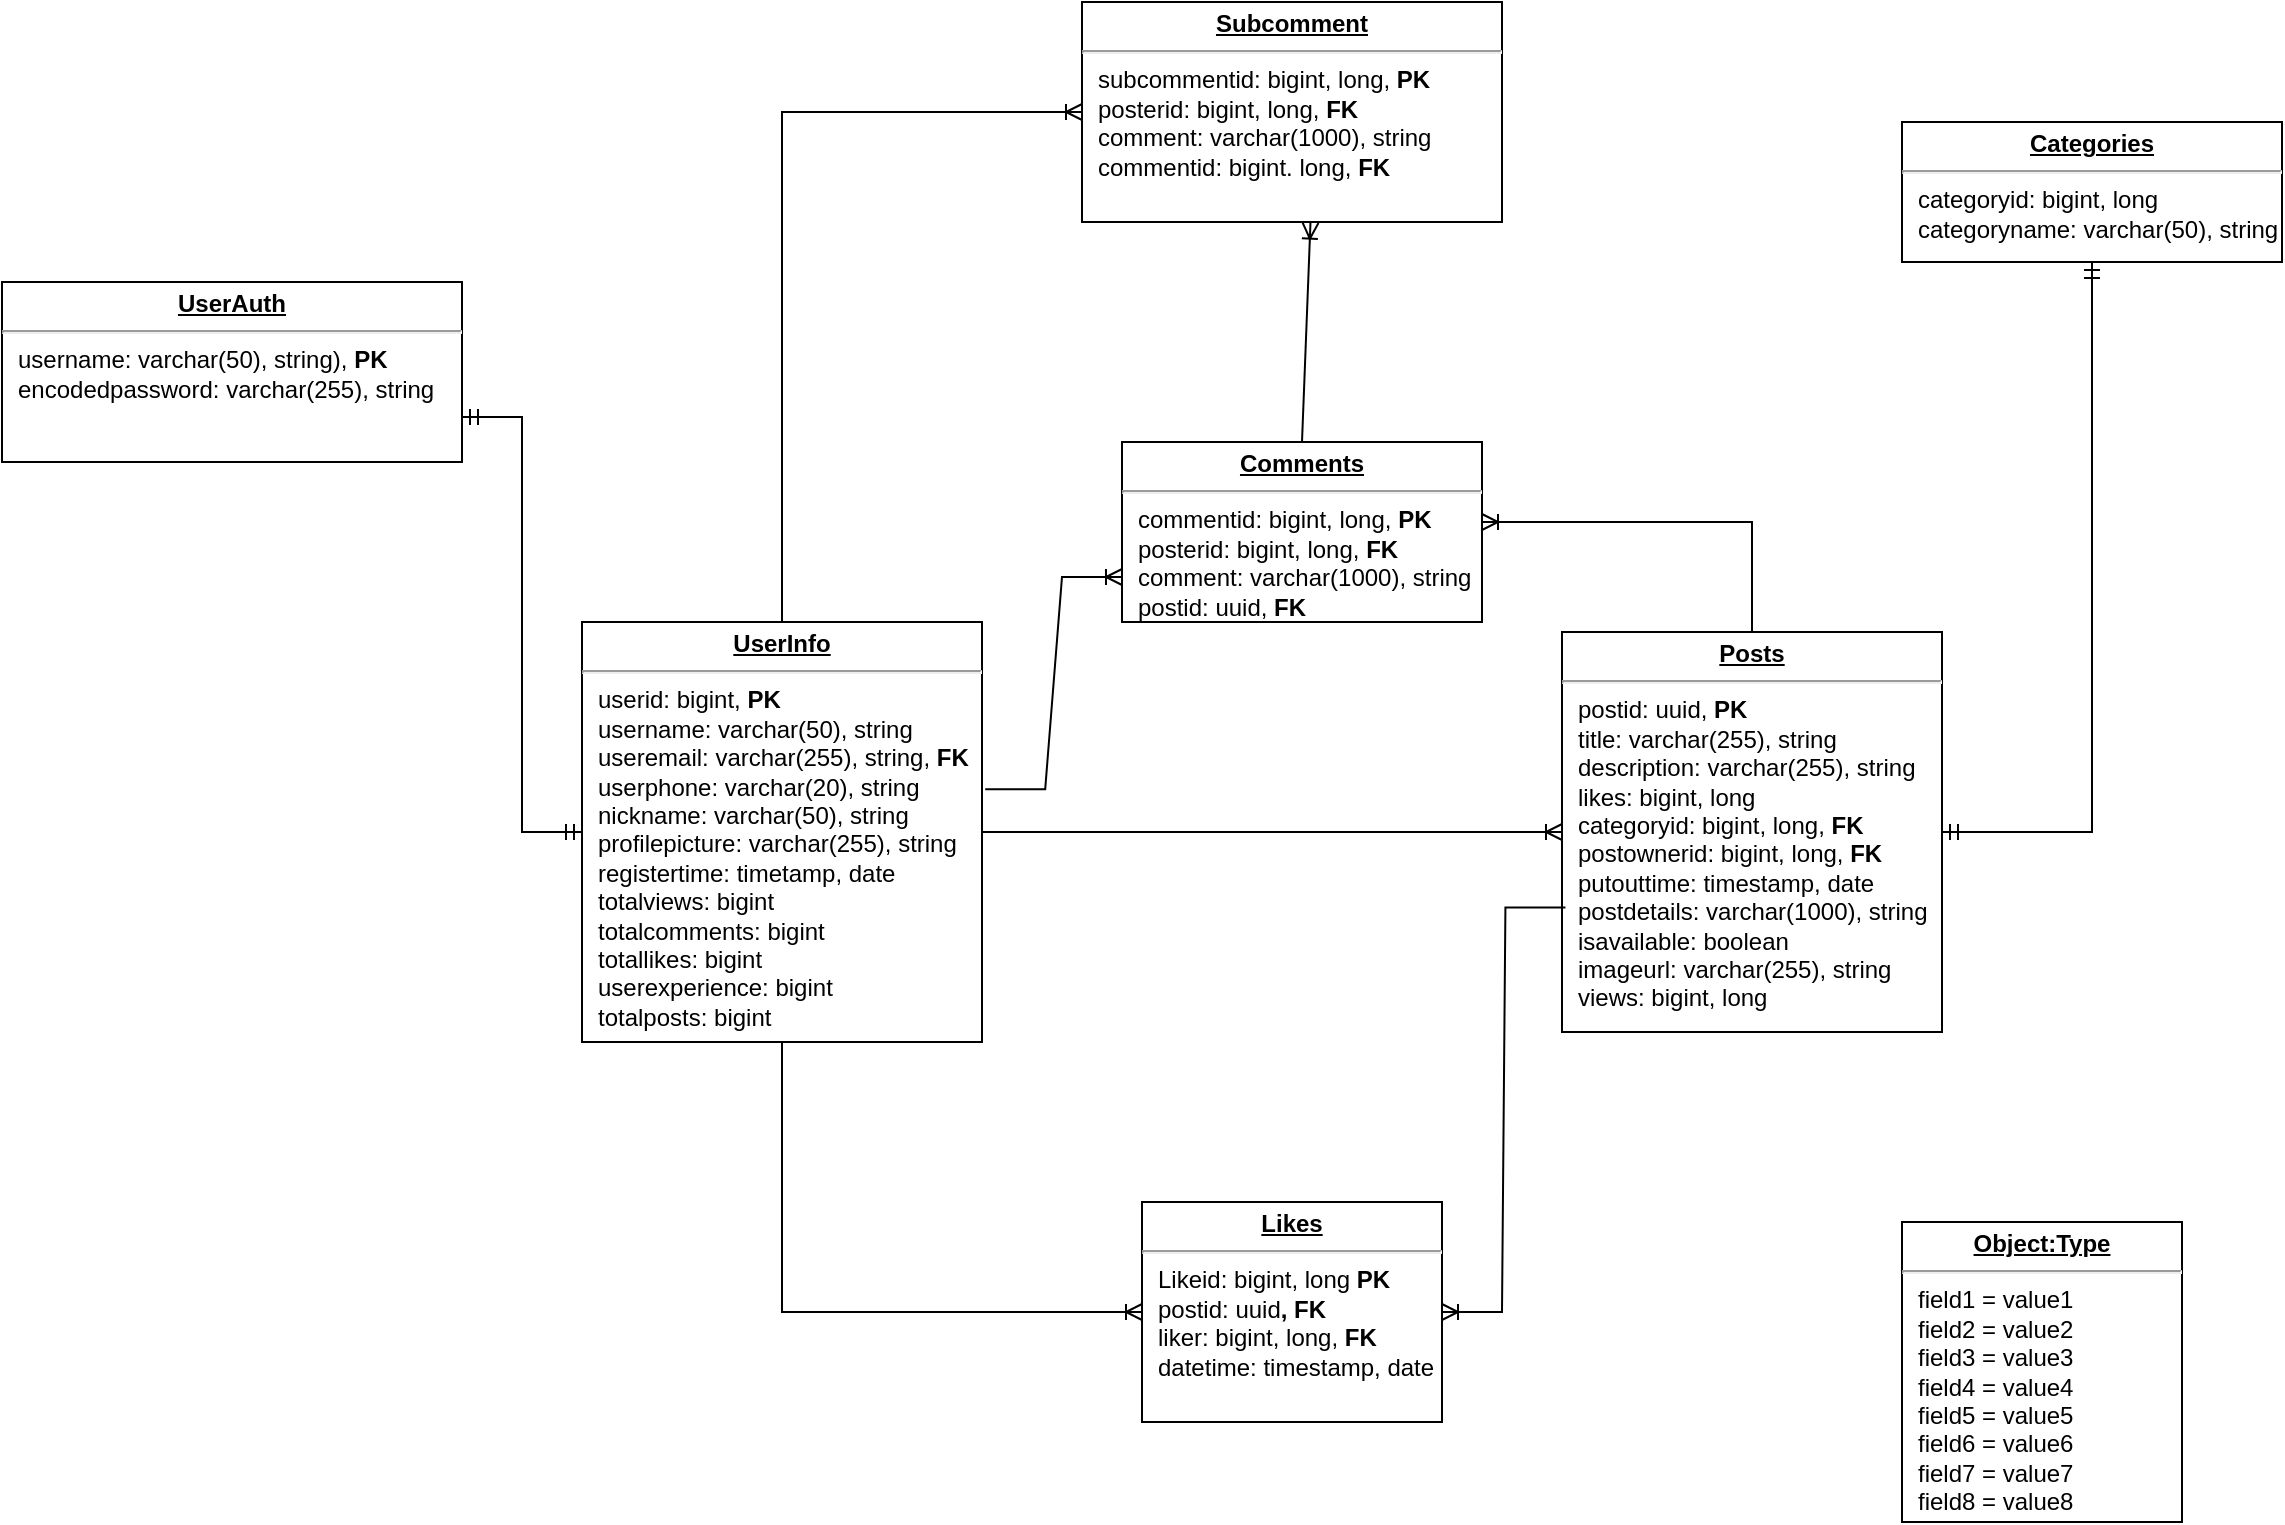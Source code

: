 <mxfile version="24.5.5" type="device">
  <diagram name="Page-1" id="a7904f86-f2b4-8e86-fa97-74104820619b">
    <mxGraphModel dx="1195" dy="643" grid="1" gridSize="10" guides="1" tooltips="1" connect="1" arrows="1" fold="1" page="1" pageScale="1" pageWidth="1100" pageHeight="850" background="none" math="0" shadow="0">
      <root>
        <mxCell id="0" />
        <mxCell id="1" parent="0" />
        <mxCell id="24794b860abc3c2d-19" value="&lt;p style=&quot;margin: 0px ; margin-top: 4px ; text-align: center ; text-decoration: underline&quot;&gt;&lt;b&gt;UserInfo&lt;/b&gt;&lt;/p&gt;&lt;hr&gt;&lt;p style=&quot;margin: 0px ; margin-left: 8px&quot;&gt;userid: bigint, &lt;b&gt;PK&lt;/b&gt;&lt;br&gt;&lt;/p&gt;&lt;p style=&quot;margin: 0px 0px 0px 8px;&quot;&gt;username: varchar(50), string&lt;br&gt;&lt;/p&gt;&lt;p style=&quot;margin: 0px 0px 0px 8px;&quot;&gt;useremail: varchar(255), string, &lt;b&gt;FK&lt;/b&gt;&lt;br&gt;&lt;/p&gt;&lt;div&gt;&lt;p style=&quot;margin: 0px 0px 0px 8px;&quot;&gt;userphone: varchar(20), string&lt;br&gt;&lt;/p&gt;&lt;p style=&quot;margin: 0px 0px 0px 8px;&quot;&gt;nickname: varchar(50), string&lt;/p&gt;&lt;/div&gt;&lt;div&gt;&lt;p style=&quot;margin: 0px 0px 0px 8px;&quot;&gt;profilepicture: varchar(255), string&lt;br&gt;&lt;/p&gt;&lt;p style=&quot;margin: 0px 0px 0px 8px;&quot;&gt;registertime: timetamp, date&lt;/p&gt;&lt;p style=&quot;margin: 0px 0px 0px 8px;&quot;&gt;totalviews: bigint&lt;/p&gt;&lt;p style=&quot;margin: 0px 0px 0px 8px;&quot;&gt;totalcomments: bigint&lt;br&gt;&lt;/p&gt;&lt;p style=&quot;margin: 0px 0px 0px 8px;&quot;&gt;totallikes: bigint&lt;br&gt;&lt;/p&gt;&lt;p style=&quot;margin: 0px 0px 0px 8px;&quot;&gt;userexperience: bigint&lt;br&gt;&lt;/p&gt;&lt;p style=&quot;margin: 0px 0px 0px 8px;&quot;&gt;totalposts: bigint&lt;br&gt;&lt;/p&gt;&lt;/div&gt;&lt;div&gt;&lt;br&gt;&lt;/div&gt;&lt;div&gt;&lt;br&gt;&lt;/div&gt;&lt;div&gt;&lt;br&gt;&lt;/div&gt;" style="verticalAlign=top;align=left;overflow=fill;fontSize=12;fontFamily=Helvetica;html=1;rounded=0;shadow=0;comic=0;labelBackgroundColor=none;strokeWidth=1" parent="1" vertex="1">
          <mxGeometry x="290" y="330" width="200" height="210" as="geometry" />
        </mxCell>
        <mxCell id="24794b860abc3c2d-20" value="&lt;p style=&quot;margin: 0px ; margin-top: 4px ; text-align: center ; text-decoration: underline&quot;&gt;&lt;b&gt;UserAuth&lt;/b&gt;&lt;/p&gt;&lt;hr&gt;&lt;p style=&quot;margin: 0px ; margin-left: 8px&quot;&gt;username: varchar(50), string), &lt;b&gt;PK&lt;/b&gt;&lt;br&gt;encodedpassword: varchar(255), string&lt;/p&gt;" style="verticalAlign=top;align=left;overflow=fill;fontSize=12;fontFamily=Helvetica;html=1;rounded=0;shadow=0;comic=0;labelBackgroundColor=none;strokeWidth=1" parent="1" vertex="1">
          <mxGeometry y="160" width="230" height="90" as="geometry" />
        </mxCell>
        <mxCell id="24794b860abc3c2d-21" value="&lt;p style=&quot;margin: 0px ; margin-top: 4px ; text-align: center ; text-decoration: underline&quot;&gt;&lt;b&gt;Categories&lt;/b&gt;&lt;/p&gt;&lt;hr&gt;&lt;p style=&quot;margin: 0px ; margin-left: 8px&quot;&gt;categoryid: bigint, long&lt;/p&gt;&lt;p style=&quot;margin: 0px ; margin-left: 8px&quot;&gt;categoryname: varchar(50), string&lt;/p&gt;" style="verticalAlign=top;align=left;overflow=fill;fontSize=12;fontFamily=Helvetica;html=1;rounded=0;shadow=0;comic=0;labelBackgroundColor=none;strokeWidth=1" parent="1" vertex="1">
          <mxGeometry x="950" y="80" width="190" height="70" as="geometry" />
        </mxCell>
        <mxCell id="24794b860abc3c2d-23" value="&lt;p style=&quot;margin: 0px ; margin-top: 4px ; text-align: center ; text-decoration: underline&quot;&gt;&lt;b&gt;Posts&lt;/b&gt;&lt;/p&gt;&lt;hr&gt;&lt;p style=&quot;margin: 0px ; margin-left: 8px&quot;&gt;postid: uuid, &lt;b&gt;PK&lt;/b&gt;&lt;br&gt;title: varchar(255), string&lt;br&gt;&lt;/p&gt;&lt;p style=&quot;margin: 0px ; margin-left: 8px&quot;&gt;&lt;span style=&quot;background-color: initial;&quot;&gt;description: varchar(255), string&lt;/span&gt;&lt;/p&gt;&lt;p style=&quot;margin: 0px ; margin-left: 8px&quot;&gt;likes: bigint, long&lt;/p&gt;&lt;p style=&quot;margin: 0px ; margin-left: 8px&quot;&gt;categoryid: bigint, long, &lt;b&gt;FK&lt;/b&gt;&lt;br&gt;&lt;/p&gt;&lt;p style=&quot;margin: 0px ; margin-left: 8px&quot;&gt;postownerid: bigint, long, &lt;b&gt;FK&lt;/b&gt;&lt;br&gt;&lt;/p&gt;&lt;p style=&quot;margin: 0px ; margin-left: 8px&quot;&gt;putouttime: timestamp, date&lt;/p&gt;&lt;p style=&quot;margin: 0px ; margin-left: 8px&quot;&gt;postdetails: varchar(1000), string&lt;br&gt;&lt;/p&gt;&lt;p style=&quot;margin: 0px ; margin-left: 8px&quot;&gt;isavailable: boolean&lt;/p&gt;&lt;p style=&quot;margin: 0px ; margin-left: 8px&quot;&gt;imageurl: varchar(255), string&lt;br&gt;&lt;/p&gt;&lt;p style=&quot;margin: 0px ; margin-left: 8px&quot;&gt;views: bigint, long&lt;/p&gt;" style="verticalAlign=top;align=left;overflow=fill;fontSize=12;fontFamily=Helvetica;html=1;rounded=0;shadow=0;comic=0;labelBackgroundColor=none;strokeWidth=1" parent="1" vertex="1">
          <mxGeometry x="780" y="335" width="190" height="200" as="geometry" />
        </mxCell>
        <mxCell id="24794b860abc3c2d-24" value="&lt;p style=&quot;margin: 0px ; margin-top: 4px ; text-align: center ; text-decoration: underline&quot;&gt;&lt;b&gt;Likes&lt;/b&gt;&lt;/p&gt;&lt;hr&gt;&lt;p style=&quot;margin: 0px ; margin-left: 8px&quot;&gt;Likeid: bigint, long &lt;b&gt;PK&lt;/b&gt;&lt;br&gt;postid: uuid&lt;b&gt;, FK&lt;/b&gt;&lt;/p&gt;&lt;p style=&quot;margin: 0px ; margin-left: 8px&quot;&gt;liker: bigint, long, &lt;b&gt;FK&lt;/b&gt;&lt;/p&gt;&lt;p style=&quot;margin: 0px ; margin-left: 8px&quot;&gt;datetime: timestamp, date&lt;/p&gt;" style="verticalAlign=top;align=left;overflow=fill;fontSize=12;fontFamily=Helvetica;html=1;rounded=0;shadow=0;comic=0;labelBackgroundColor=none;strokeWidth=1" parent="1" vertex="1">
          <mxGeometry x="570" y="620" width="150" height="110" as="geometry" />
        </mxCell>
        <mxCell id="24794b860abc3c2d-25" value="&lt;p style=&quot;margin: 0px ; margin-top: 4px ; text-align: center ; text-decoration: underline&quot;&gt;&lt;b&gt;Object:Type&lt;/b&gt;&lt;/p&gt;&lt;hr&gt;&lt;p style=&quot;margin: 0px ; margin-left: 8px&quot;&gt;field1 = value1&lt;br&gt;field2 = value2&lt;br&gt;field3 = value3&lt;/p&gt;&lt;p style=&quot;margin: 0px ; margin-left: 8px&quot;&gt;field4 = value4&lt;br&gt;&lt;/p&gt;&lt;p style=&quot;margin: 0px ; margin-left: 8px&quot;&gt;field5 = value5&lt;br&gt;&lt;/p&gt;&lt;p style=&quot;margin: 0px ; margin-left: 8px&quot;&gt;field6 = value6&lt;br&gt;&lt;/p&gt;&lt;p style=&quot;margin: 0px ; margin-left: 8px&quot;&gt;field7 = value7&lt;br&gt;&lt;/p&gt;&lt;p style=&quot;margin: 0px ; margin-left: 8px&quot;&gt;field8 = value8&lt;/p&gt;" style="verticalAlign=top;align=left;overflow=fill;fontSize=12;fontFamily=Helvetica;html=1;rounded=0;shadow=0;comic=0;labelBackgroundColor=none;strokeWidth=1" parent="1" vertex="1">
          <mxGeometry x="950" y="630" width="140" height="150" as="geometry" />
        </mxCell>
        <mxCell id="24794b860abc3c2d-27" value="&lt;p style=&quot;margin: 0px ; margin-top: 4px ; text-align: center ; text-decoration: underline&quot;&gt;&lt;b&gt;Comments&lt;/b&gt;&lt;/p&gt;&lt;hr&gt;&lt;p style=&quot;margin: 0px ; margin-left: 8px&quot;&gt;commentid: bigint, long, &lt;b&gt;PK&lt;/b&gt;&lt;/p&gt;&lt;p style=&quot;margin: 0px ; margin-left: 8px&quot;&gt;posterid: bigint, long, &lt;b&gt;FK&lt;/b&gt;&lt;/p&gt;&lt;p style=&quot;margin: 0px ; margin-left: 8px&quot;&gt;comment: varchar(1000), string&lt;/p&gt;&lt;p style=&quot;margin: 0px ; margin-left: 8px&quot;&gt;postid: uuid, &lt;b&gt;FK&lt;/b&gt;&lt;/p&gt;" style="verticalAlign=top;align=left;overflow=fill;fontSize=12;fontFamily=Helvetica;html=1;rounded=0;shadow=0;comic=0;labelBackgroundColor=none;strokeWidth=1" parent="1" vertex="1">
          <mxGeometry x="560" y="240" width="180" height="90" as="geometry" />
        </mxCell>
        <mxCell id="24794b860abc3c2d-28" value="&lt;p style=&quot;margin: 0px ; margin-top: 4px ; text-align: center ; text-decoration: underline&quot;&gt;&lt;b&gt;Subcomment&lt;/b&gt;&lt;/p&gt;&lt;hr&gt;&lt;p style=&quot;margin: 0px ; margin-left: 8px&quot;&gt;subcommentid: bigint, long, &lt;b&gt;PK&lt;/b&gt;&lt;/p&gt;&lt;p style=&quot;margin: 0px ; margin-left: 8px&quot;&gt;posterid: bigint, long, &lt;b&gt;FK&lt;/b&gt;&lt;/p&gt;&lt;p style=&quot;margin: 0px ; margin-left: 8px&quot;&gt;comment: varchar(1000), string&lt;/p&gt;&lt;p style=&quot;margin: 0px ; margin-left: 8px&quot;&gt;commentid: bigint. long, &lt;b&gt;FK&lt;/b&gt;&lt;/p&gt;" style="verticalAlign=top;align=left;overflow=fill;fontSize=12;fontFamily=Helvetica;html=1;rounded=0;shadow=0;comic=0;labelBackgroundColor=none;strokeWidth=1" parent="1" vertex="1">
          <mxGeometry x="540" y="20" width="210" height="110" as="geometry" />
        </mxCell>
        <mxCell id="uVlFmPkNhxbMeysliheL-5" value="" style="edgeStyle=entityRelationEdgeStyle;fontSize=12;html=1;endArrow=ERmandOne;startArrow=ERmandOne;rounded=0;entryX=1;entryY=0.75;entryDx=0;entryDy=0;" edge="1" parent="1" source="24794b860abc3c2d-19" target="24794b860abc3c2d-20">
          <mxGeometry width="100" height="100" relative="1" as="geometry">
            <mxPoint x="180" y="500" as="sourcePoint" />
            <mxPoint x="-30" y="190" as="targetPoint" />
            <Array as="points">
              <mxPoint x="60" y="410" />
              <mxPoint x="150" y="440" />
              <mxPoint x="140" y="430" />
            </Array>
          </mxGeometry>
        </mxCell>
        <mxCell id="uVlFmPkNhxbMeysliheL-9" value="" style="edgeStyle=entityRelationEdgeStyle;fontSize=12;html=1;endArrow=ERoneToMany;rounded=0;entryX=0;entryY=0.5;entryDx=0;entryDy=0;exitX=1;exitY=0.5;exitDx=0;exitDy=0;" edge="1" parent="1" source="24794b860abc3c2d-19" target="24794b860abc3c2d-23">
          <mxGeometry width="100" height="100" relative="1" as="geometry">
            <mxPoint x="510" y="490" as="sourcePoint" />
            <mxPoint x="610" y="390" as="targetPoint" />
          </mxGeometry>
        </mxCell>
        <mxCell id="uVlFmPkNhxbMeysliheL-10" value="" style="edgeStyle=entityRelationEdgeStyle;fontSize=12;html=1;endArrow=ERoneToMany;rounded=0;entryX=1;entryY=0.5;entryDx=0;entryDy=0;exitX=0.009;exitY=0.689;exitDx=0;exitDy=0;exitPerimeter=0;" edge="1" parent="1" source="24794b860abc3c2d-23" target="24794b860abc3c2d-24">
          <mxGeometry width="100" height="100" relative="1" as="geometry">
            <mxPoint x="550" y="730" as="sourcePoint" />
            <mxPoint x="650" y="630" as="targetPoint" />
          </mxGeometry>
        </mxCell>
        <mxCell id="uVlFmPkNhxbMeysliheL-11" value="" style="edgeStyle=orthogonalEdgeStyle;fontSize=12;html=1;endArrow=ERoneToMany;rounded=0;exitX=0.5;exitY=1;exitDx=0;exitDy=0;entryX=0;entryY=0.5;entryDx=0;entryDy=0;" edge="1" parent="1" source="24794b860abc3c2d-19" target="24794b860abc3c2d-24">
          <mxGeometry width="100" height="100" relative="1" as="geometry">
            <mxPoint x="150.0" y="690" as="sourcePoint" />
            <mxPoint x="342.55" y="832.61" as="targetPoint" />
          </mxGeometry>
        </mxCell>
        <mxCell id="uVlFmPkNhxbMeysliheL-12" value="" style="edgeStyle=orthogonalEdgeStyle;fontSize=12;html=1;endArrow=ERoneToMany;rounded=0;exitX=0.5;exitY=0;exitDx=0;exitDy=0;" edge="1" parent="1" source="24794b860abc3c2d-23">
          <mxGeometry width="100" height="100" relative="1" as="geometry">
            <mxPoint x="595" y="350" as="sourcePoint" />
            <mxPoint x="740" y="280" as="targetPoint" />
            <Array as="points">
              <mxPoint x="875" y="280" />
            </Array>
          </mxGeometry>
        </mxCell>
        <mxCell id="uVlFmPkNhxbMeysliheL-14" value="" style="edgeStyle=entityRelationEdgeStyle;fontSize=12;html=1;endArrow=ERoneToMany;rounded=0;exitX=1.008;exitY=0.398;exitDx=0;exitDy=0;entryX=0;entryY=0.75;entryDx=0;entryDy=0;exitPerimeter=0;" edge="1" parent="1" source="24794b860abc3c2d-19" target="24794b860abc3c2d-27">
          <mxGeometry width="100" height="100" relative="1" as="geometry">
            <mxPoint x="490" y="360" as="sourcePoint" />
            <mxPoint x="590" y="260" as="targetPoint" />
          </mxGeometry>
        </mxCell>
        <mxCell id="uVlFmPkNhxbMeysliheL-15" value="" style="fontSize=12;html=1;endArrow=ERoneToMany;rounded=0;exitX=0.5;exitY=0;exitDx=0;exitDy=0;entryX=0.544;entryY=1.003;entryDx=0;entryDy=0;entryPerimeter=0;" edge="1" parent="1" source="24794b860abc3c2d-27" target="24794b860abc3c2d-28">
          <mxGeometry width="100" height="100" relative="1" as="geometry">
            <mxPoint x="650" y="320" as="sourcePoint" />
            <mxPoint x="640" y="132" as="targetPoint" />
          </mxGeometry>
        </mxCell>
        <mxCell id="uVlFmPkNhxbMeysliheL-16" value="" style="edgeStyle=orthogonalEdgeStyle;fontSize=12;html=1;endArrow=ERoneToMany;rounded=0;exitX=0.5;exitY=0;exitDx=0;exitDy=0;entryX=0;entryY=0.5;entryDx=0;entryDy=0;" edge="1" parent="1" source="24794b860abc3c2d-19" target="24794b860abc3c2d-28">
          <mxGeometry width="100" height="100" relative="1" as="geometry">
            <mxPoint x="510" y="430" as="sourcePoint" />
            <mxPoint x="310" y="230" as="targetPoint" />
          </mxGeometry>
        </mxCell>
        <mxCell id="uVlFmPkNhxbMeysliheL-34" value="" style="edgeStyle=orthogonalEdgeStyle;fontSize=12;html=1;endArrow=ERmandOne;startArrow=ERmandOne;rounded=0;exitX=1;exitY=0.5;exitDx=0;exitDy=0;entryX=0.5;entryY=1;entryDx=0;entryDy=0;" edge="1" parent="1" source="24794b860abc3c2d-23" target="24794b860abc3c2d-21">
          <mxGeometry width="100" height="100" relative="1" as="geometry">
            <mxPoint x="1000" y="335" as="sourcePoint" />
            <mxPoint x="1100" y="235" as="targetPoint" />
          </mxGeometry>
        </mxCell>
      </root>
    </mxGraphModel>
  </diagram>
</mxfile>
